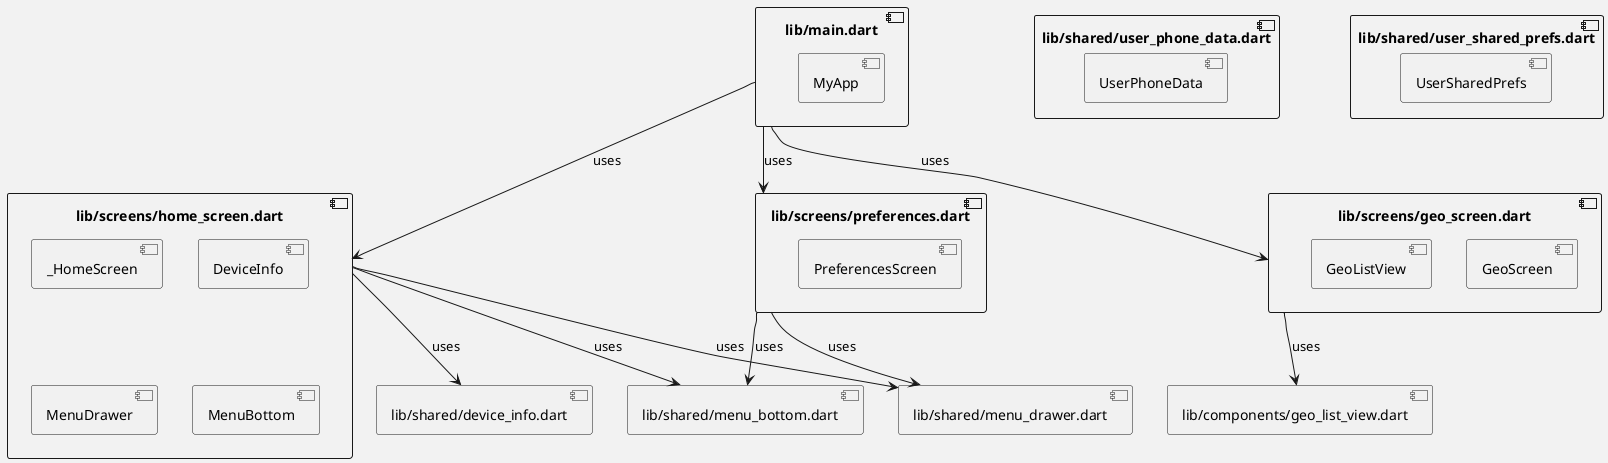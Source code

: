 @startuml
skinparam backgroundColor #F2F2F2

component "lib/main.dart" as main {
  [MyApp]
}

component "lib/screens/home_screen.dart" as home_screen {
  [_HomeScreen]
  [DeviceInfo]
  [MenuDrawer]
  [MenuBottom]
}

component "lib/screens/geo_screen.dart" as geo_screen {
  [GeoScreen]
  [GeoListView]
}

component "lib/screens/preferences.dart" as preferences {
  [PreferencesScreen]
  [MenuDrawer]
  [MenuBottom]
}

component "lib/shared/device_info.dart" as device_info {
  [DeviceInfo]
}

component "lib/shared/menu_drawer.dart" as menu_drawer {
  [MenuDrawer]
}

component "lib/shared/menu_bottom.dart" as menu_bottom {
  [MenuBottom]
}

component "lib/shared/user_phone_data.dart" as user_phone_data {
  [UserPhoneData]
}

component "lib/shared/user_shared_prefs.dart" as user_shared_prefs {
  [UserSharedPrefs]
}

component "lib/components/geo_list_view.dart" as geo_list_view {
  [GeoListView]
}

main --> home_screen : uses
main --> geo_screen : uses
main --> preferences : uses
home_screen --> device_info : uses
home_screen --> menu_drawer : uses
home_screen --> menu_bottom : uses
geo_screen --> geo_list_view : uses
preferences --> menu_drawer : uses
preferences --> menu_bottom : uses
@enduml